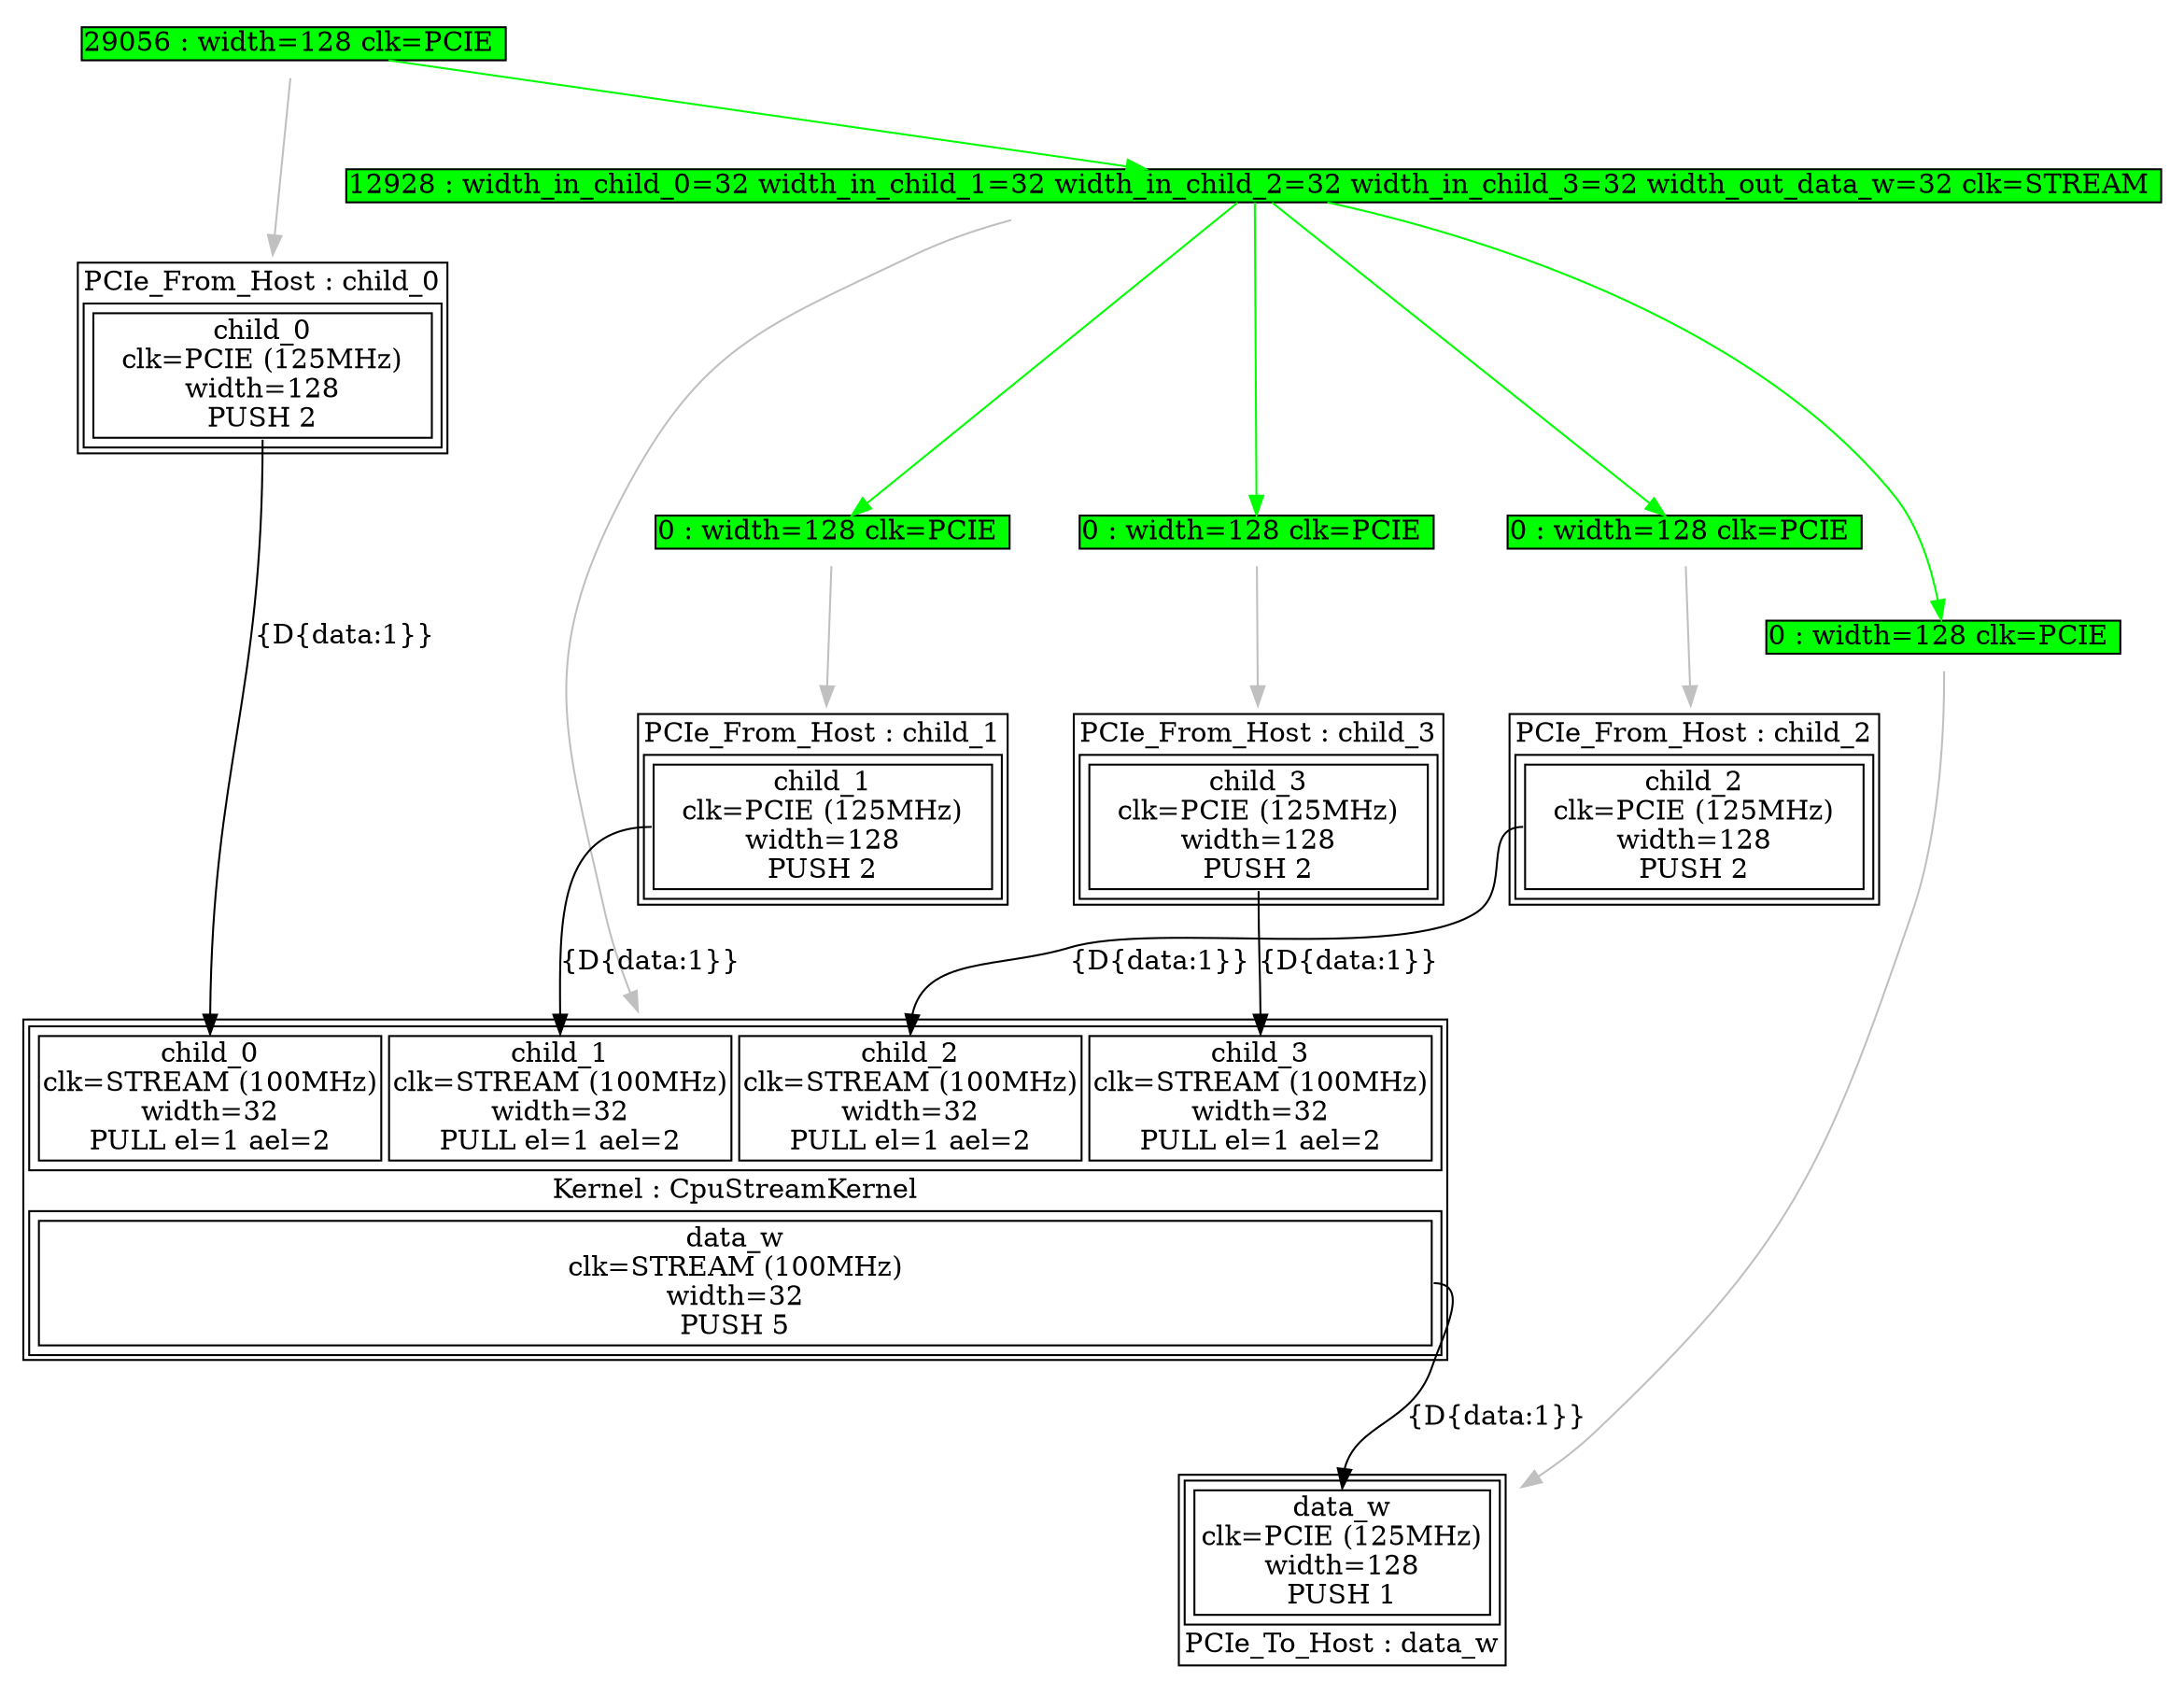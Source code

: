 digraph manager_compiler_graph {
CpuStreamKernel[shape=plaintext, label=<<TABLE  BORDER="1" CELLPADDING="1" CELLSPACING="1"><TR><TD BGCOLOR="white" BORDER="0" PORT="inputs" ROWSPAN="1" COLSPAN="1"><TABLE  BORDER="1" CELLPADDING="1" CELLSPACING="4"><TR><TD BGCOLOR="white" BORDER="1" PORT="child_0" ROWSPAN="1" COLSPAN="1">child_0<BR/>clk=STREAM (100MHz)<BR/>width=32<BR/>PULL el=1 ael=2</TD><TD BGCOLOR="white" BORDER="1" PORT="child_1" ROWSPAN="1" COLSPAN="1">child_1<BR/>clk=STREAM (100MHz)<BR/>width=32<BR/>PULL el=1 ael=2</TD><TD BGCOLOR="white" BORDER="1" PORT="child_2" ROWSPAN="1" COLSPAN="1">child_2<BR/>clk=STREAM (100MHz)<BR/>width=32<BR/>PULL el=1 ael=2</TD><TD BGCOLOR="white" BORDER="1" PORT="child_3" ROWSPAN="1" COLSPAN="1">child_3<BR/>clk=STREAM (100MHz)<BR/>width=32<BR/>PULL el=1 ael=2</TD></TR></TABLE></TD></TR><TR><TD BGCOLOR="white" BORDER="0" PORT="node_info" ROWSPAN="1" COLSPAN="1">Kernel : CpuStreamKernel</TD></TR><TR><TD BGCOLOR="white" BORDER="0" PORT="outputs" ROWSPAN="1" COLSPAN="1"><TABLE  BORDER="1" CELLPADDING="1" CELLSPACING="4"><TR><TD BGCOLOR="white" BORDER="1" PORT="data_w" ROWSPAN="1" COLSPAN="1">data_w<BR/>clk=STREAM (100MHz)<BR/>width=32<BR/>PUSH 5</TD></TR></TABLE></TD></TR></TABLE>>];
CpuStreamKernel_assign -> data_w_assign[color=green headport="assignment_2" tailport="assignment_18"];
CpuStreamKernel_assign -> child_1_assign[color=green headport="assignment_5" tailport="assignment_18"];
CpuStreamKernel_assign -> child_2_assign[color=green headport="assignment_8" tailport="assignment_18"];
CpuStreamKernel_assign -> child_3_assign[color=green headport="assignment_11" tailport="assignment_18"];
CpuStreamKernel_assign[shape=plaintext, label=<<TABLE  BORDER="0" CELLPADDING="0" CELLSPACING="0"><TR><TD BGCOLOR="green" BORDER="1" PORT="assignment_18" ROWSPAN="1" COLSPAN="1">12928 : width_in_child_0=32 width_in_child_1=32 width_in_child_2=32 width_in_child_3=32 width_out_data_w=32 clk=STREAM </TD></TR></TABLE>>];
CpuStreamKernel_assign -> CpuStreamKernel[color=gray];
child_0[shape=plaintext, label=<<TABLE  BORDER="1" CELLPADDING="1" CELLSPACING="1"><TR><TD BGCOLOR="white" BORDER="0" PORT="node_info" ROWSPAN="1" COLSPAN="1">PCIe_From_Host : child_0</TD></TR><TR><TD BGCOLOR="white" BORDER="0" PORT="outputs" ROWSPAN="1" COLSPAN="1"><TABLE  BORDER="1" CELLPADDING="1" CELLSPACING="4"><TR><TD BGCOLOR="white" BORDER="1" PORT="child_0" ROWSPAN="1" COLSPAN="1">child_0<BR/>clk=PCIE (125MHz)<BR/>width=128<BR/>PUSH 2</TD></TR></TABLE></TD></TR></TABLE>>];
child_0_assign -> CpuStreamKernel_assign[color=green headport="assignment_18" tailport="assignment_21"];
child_0_assign[shape=plaintext, label=<<TABLE  BORDER="0" CELLPADDING="0" CELLSPACING="0"><TR><TD BGCOLOR="green" BORDER="1" PORT="assignment_21" ROWSPAN="1" COLSPAN="1">29056 : width=128 clk=PCIE </TD></TR></TABLE>>];
child_0_assign -> child_0[color=gray];
child_1[shape=plaintext, label=<<TABLE  BORDER="1" CELLPADDING="1" CELLSPACING="1"><TR><TD BGCOLOR="white" BORDER="0" PORT="node_info" ROWSPAN="1" COLSPAN="1">PCIe_From_Host : child_1</TD></TR><TR><TD BGCOLOR="white" BORDER="0" PORT="outputs" ROWSPAN="1" COLSPAN="1"><TABLE  BORDER="1" CELLPADDING="1" CELLSPACING="4"><TR><TD BGCOLOR="white" BORDER="1" PORT="child_1" ROWSPAN="1" COLSPAN="1">child_1<BR/>clk=PCIE (125MHz)<BR/>width=128<BR/>PUSH 2</TD></TR></TABLE></TD></TR></TABLE>>];
child_1_assign[shape=plaintext, label=<<TABLE  BORDER="0" CELLPADDING="0" CELLSPACING="0"><TR><TD BGCOLOR="green" BORDER="1" PORT="assignment_5" ROWSPAN="1" COLSPAN="1">0 : width=128 clk=PCIE </TD></TR></TABLE>>];
child_1_assign -> child_1[color=gray];
child_2[shape=plaintext, label=<<TABLE  BORDER="1" CELLPADDING="1" CELLSPACING="1"><TR><TD BGCOLOR="white" BORDER="0" PORT="node_info" ROWSPAN="1" COLSPAN="1">PCIe_From_Host : child_2</TD></TR><TR><TD BGCOLOR="white" BORDER="0" PORT="outputs" ROWSPAN="1" COLSPAN="1"><TABLE  BORDER="1" CELLPADDING="1" CELLSPACING="4"><TR><TD BGCOLOR="white" BORDER="1" PORT="child_2" ROWSPAN="1" COLSPAN="1">child_2<BR/>clk=PCIE (125MHz)<BR/>width=128<BR/>PUSH 2</TD></TR></TABLE></TD></TR></TABLE>>];
child_2_assign[shape=plaintext, label=<<TABLE  BORDER="0" CELLPADDING="0" CELLSPACING="0"><TR><TD BGCOLOR="green" BORDER="1" PORT="assignment_8" ROWSPAN="1" COLSPAN="1">0 : width=128 clk=PCIE </TD></TR></TABLE>>];
child_2_assign -> child_2[color=gray];
child_3[shape=plaintext, label=<<TABLE  BORDER="1" CELLPADDING="1" CELLSPACING="1"><TR><TD BGCOLOR="white" BORDER="0" PORT="node_info" ROWSPAN="1" COLSPAN="1">PCIe_From_Host : child_3</TD></TR><TR><TD BGCOLOR="white" BORDER="0" PORT="outputs" ROWSPAN="1" COLSPAN="1"><TABLE  BORDER="1" CELLPADDING="1" CELLSPACING="4"><TR><TD BGCOLOR="white" BORDER="1" PORT="child_3" ROWSPAN="1" COLSPAN="1">child_3<BR/>clk=PCIE (125MHz)<BR/>width=128<BR/>PUSH 2</TD></TR></TABLE></TD></TR></TABLE>>];
child_3_assign[shape=plaintext, label=<<TABLE  BORDER="0" CELLPADDING="0" CELLSPACING="0"><TR><TD BGCOLOR="green" BORDER="1" PORT="assignment_11" ROWSPAN="1" COLSPAN="1">0 : width=128 clk=PCIE </TD></TR></TABLE>>];
child_3_assign -> child_3[color=gray];
data_w[shape=plaintext, label=<<TABLE  BORDER="1" CELLPADDING="1" CELLSPACING="1"><TR><TD BGCOLOR="white" BORDER="0" PORT="inputs" ROWSPAN="1" COLSPAN="1"><TABLE  BORDER="1" CELLPADDING="1" CELLSPACING="4"><TR><TD BGCOLOR="white" BORDER="1" PORT="data_w" ROWSPAN="1" COLSPAN="1">data_w<BR/>clk=PCIE (125MHz)<BR/>width=128<BR/>PUSH 1</TD></TR></TABLE></TD></TR><TR><TD BGCOLOR="white" BORDER="0" PORT="node_info" ROWSPAN="1" COLSPAN="1">PCIe_To_Host : data_w</TD></TR></TABLE>>];
data_w_assign[shape=plaintext, label=<<TABLE  BORDER="0" CELLPADDING="0" CELLSPACING="0"><TR><TD BGCOLOR="green" BORDER="1" PORT="assignment_2" ROWSPAN="1" COLSPAN="1">0 : width=128 clk=PCIE </TD></TR></TABLE>>];
data_w_assign -> data_w[color=gray];
child_0 -> CpuStreamKernel [headport="child_0" tailport="child_0" label="{D{data:1}}"]
child_1 -> CpuStreamKernel [headport="child_1" tailport="child_1" label="{D{data:1}}"]
child_2 -> CpuStreamKernel [headport="child_2" tailport="child_2" label="{D{data:1}}"]
child_3 -> CpuStreamKernel [headport="child_3" tailport="child_3" label="{D{data:1}}"]
CpuStreamKernel -> data_w [headport="data_w" tailport="data_w" label="{D{data:1}}"]
}
